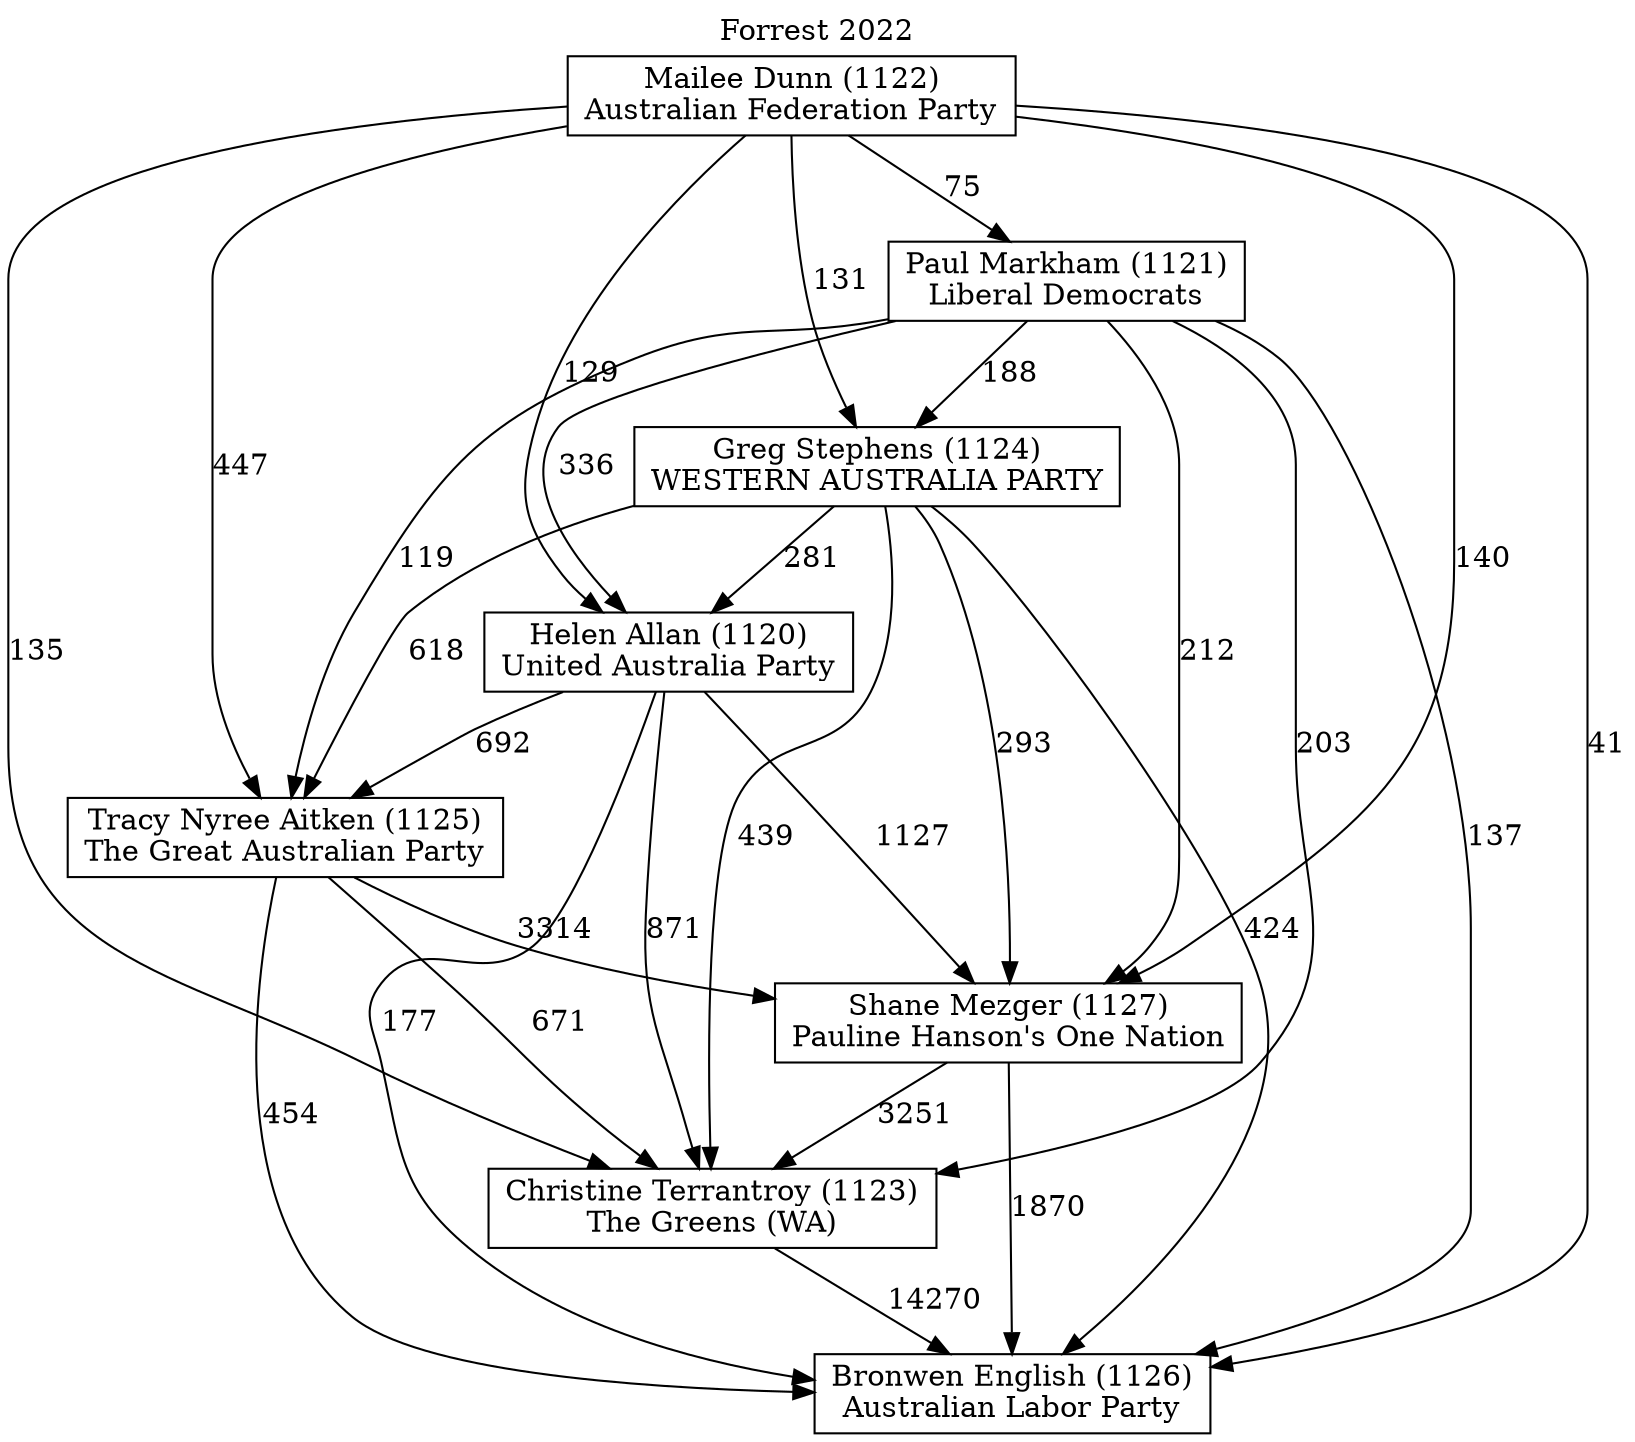 // House preference flow
digraph "Bronwen English (1126)_Forrest_2022" {
	graph [label="Forrest 2022" labelloc=t mclimit=10]
	node [shape=box]
	"Bronwen English (1126)" [label="Bronwen English (1126)
Australian Labor Party"]
	"Christine Terrantroy (1123)" [label="Christine Terrantroy (1123)
The Greens (WA)"]
	"Shane Mezger (1127)" [label="Shane Mezger (1127)
Pauline Hanson's One Nation"]
	"Tracy Nyree Aitken (1125)" [label="Tracy Nyree Aitken (1125)
The Great Australian Party"]
	"Helen Allan (1120)" [label="Helen Allan (1120)
United Australia Party"]
	"Greg Stephens (1124)" [label="Greg Stephens (1124)
WESTERN AUSTRALIA PARTY"]
	"Paul Markham (1121)" [label="Paul Markham (1121)
Liberal Democrats"]
	"Mailee Dunn (1122)" [label="Mailee Dunn (1122)
Australian Federation Party"]
	"Christine Terrantroy (1123)" -> "Bronwen English (1126)" [label=14270]
	"Shane Mezger (1127)" -> "Christine Terrantroy (1123)" [label=3251]
	"Tracy Nyree Aitken (1125)" -> "Shane Mezger (1127)" [label=3314]
	"Helen Allan (1120)" -> "Tracy Nyree Aitken (1125)" [label=692]
	"Greg Stephens (1124)" -> "Helen Allan (1120)" [label=281]
	"Paul Markham (1121)" -> "Greg Stephens (1124)" [label=188]
	"Mailee Dunn (1122)" -> "Paul Markham (1121)" [label=75]
	"Shane Mezger (1127)" -> "Bronwen English (1126)" [label=1870]
	"Tracy Nyree Aitken (1125)" -> "Bronwen English (1126)" [label=454]
	"Helen Allan (1120)" -> "Bronwen English (1126)" [label=177]
	"Greg Stephens (1124)" -> "Bronwen English (1126)" [label=424]
	"Paul Markham (1121)" -> "Bronwen English (1126)" [label=137]
	"Mailee Dunn (1122)" -> "Bronwen English (1126)" [label=41]
	"Mailee Dunn (1122)" -> "Greg Stephens (1124)" [label=131]
	"Paul Markham (1121)" -> "Helen Allan (1120)" [label=336]
	"Mailee Dunn (1122)" -> "Helen Allan (1120)" [label=129]
	"Greg Stephens (1124)" -> "Tracy Nyree Aitken (1125)" [label=618]
	"Paul Markham (1121)" -> "Tracy Nyree Aitken (1125)" [label=119]
	"Mailee Dunn (1122)" -> "Tracy Nyree Aitken (1125)" [label=447]
	"Helen Allan (1120)" -> "Shane Mezger (1127)" [label=1127]
	"Greg Stephens (1124)" -> "Shane Mezger (1127)" [label=293]
	"Paul Markham (1121)" -> "Shane Mezger (1127)" [label=212]
	"Mailee Dunn (1122)" -> "Shane Mezger (1127)" [label=140]
	"Tracy Nyree Aitken (1125)" -> "Christine Terrantroy (1123)" [label=671]
	"Helen Allan (1120)" -> "Christine Terrantroy (1123)" [label=871]
	"Greg Stephens (1124)" -> "Christine Terrantroy (1123)" [label=439]
	"Paul Markham (1121)" -> "Christine Terrantroy (1123)" [label=203]
	"Mailee Dunn (1122)" -> "Christine Terrantroy (1123)" [label=135]
}
